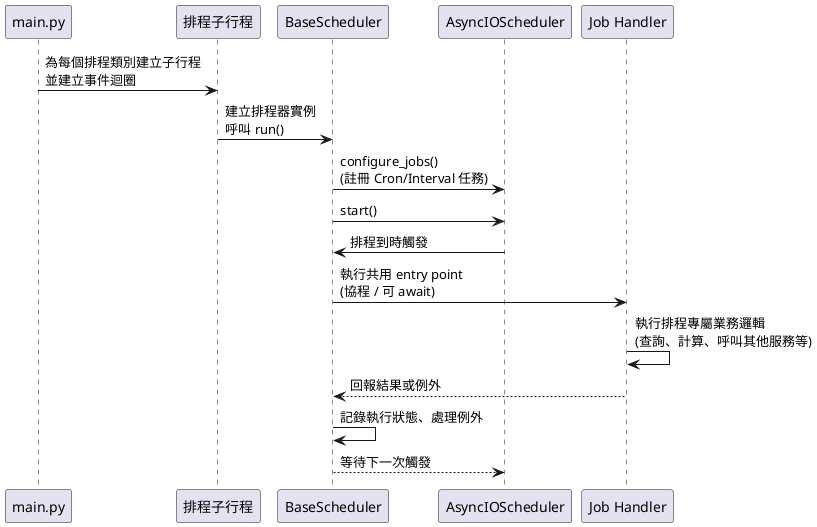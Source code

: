 @startuml

participant "main.py" as Main
participant "排程子行程" as Proc
participant "BaseScheduler" as Scheduler
participant "AsyncIOScheduler" as APS
participant "Job Handler" as JobHandler

Main -> Proc : 為每個排程類別建立子行程\n並建立事件迴圈
Proc -> Scheduler : 建立排程器實例\n呼叫 run()
Scheduler -> APS : configure_jobs()\n(註冊 Cron/Interval 任務)
Scheduler -> APS : start()
APS -> Scheduler : 排程到時觸發

Scheduler -> JobHandler : 執行共用 entry point\n(協程 / 可 await)
JobHandler -> JobHandler : 執行排程專屬業務邏輯\n(查詢、計算、呼叫其他服務等)
JobHandler --> Scheduler : 回報結果或例外
Scheduler -> Scheduler : 記錄執行狀態、處理例外
Scheduler --> APS : 等待下一次觸發

@enduml
